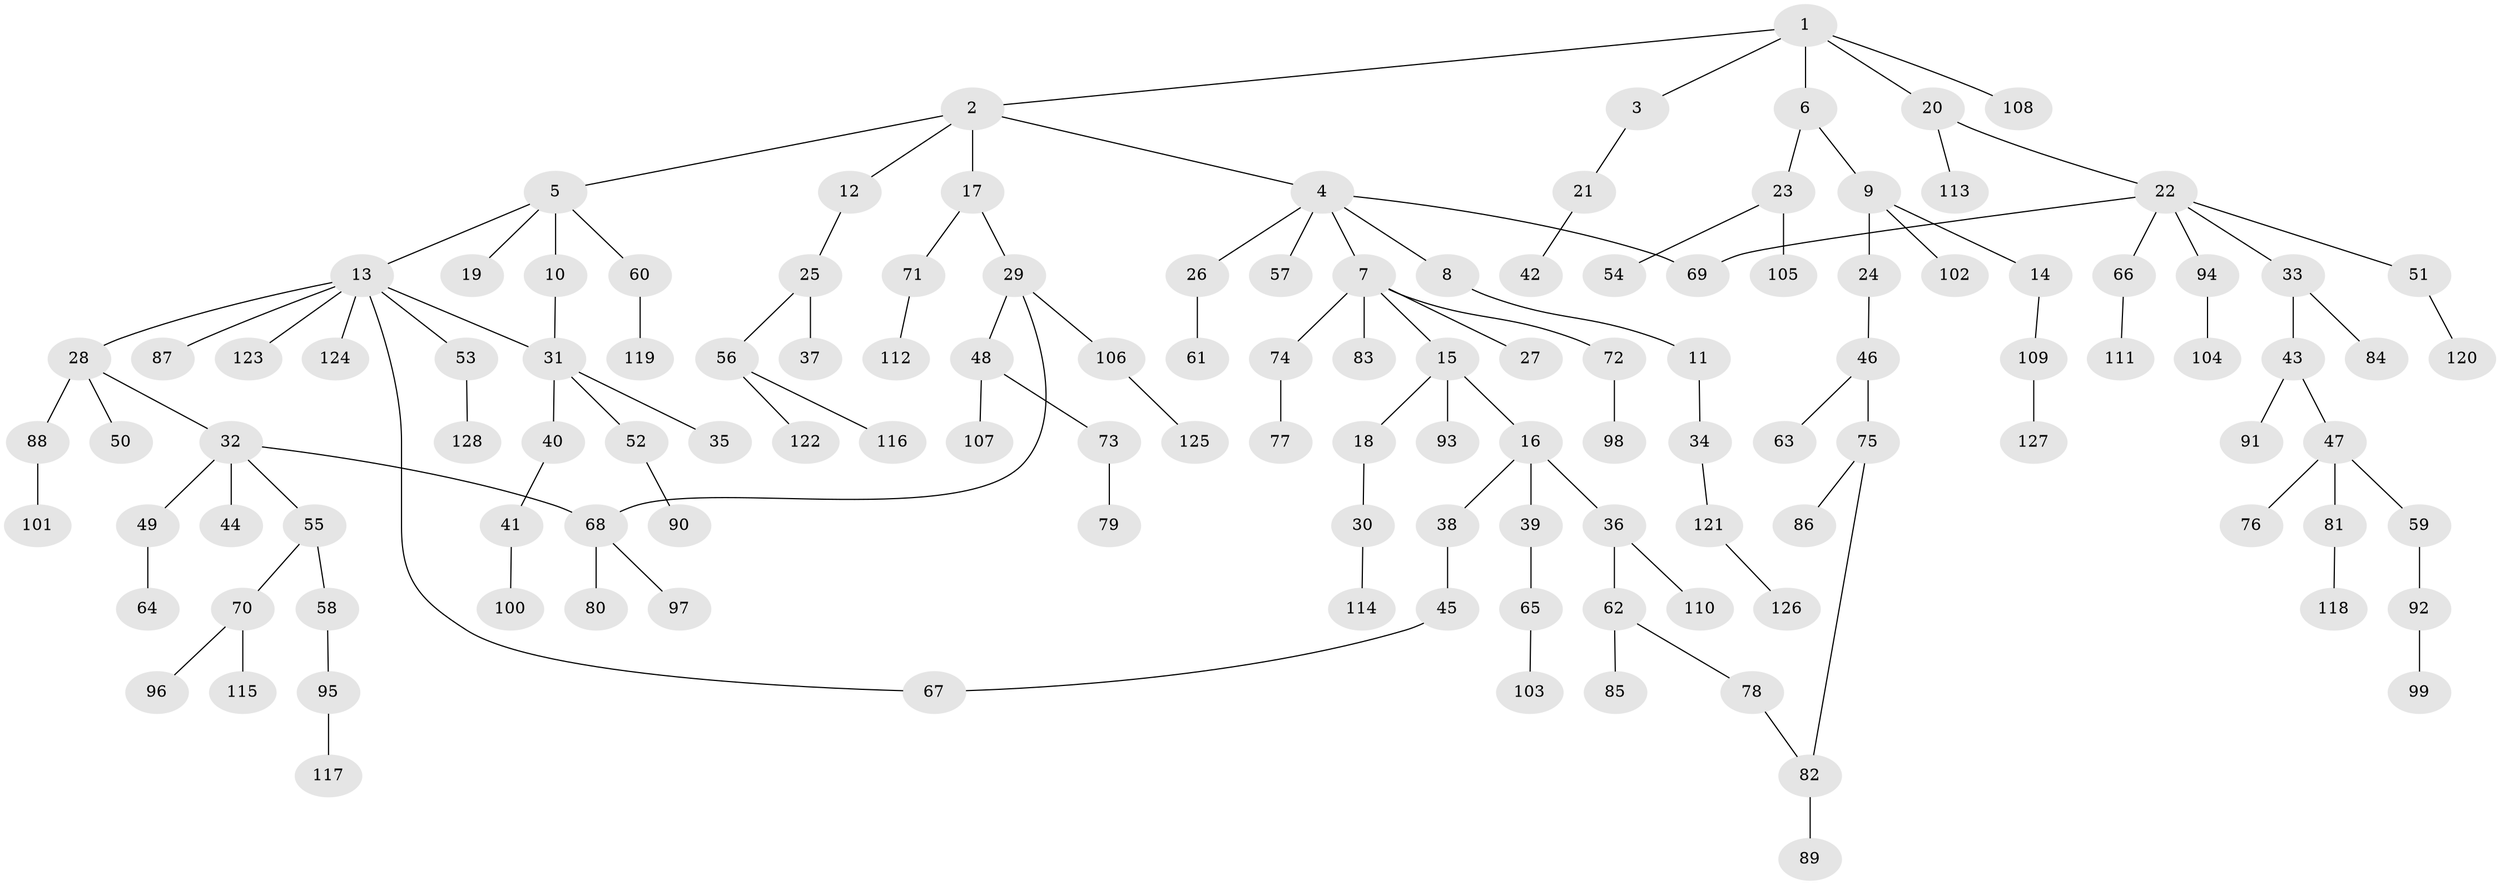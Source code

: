 // coarse degree distribution, {3: 0.1346153846153846, 5: 0.038461538461538464, 4: 0.057692307692307696, 2: 0.46153846153846156, 6: 0.019230769230769232, 1: 0.28846153846153844}
// Generated by graph-tools (version 1.1) at 2025/49/03/04/25 22:49:00]
// undirected, 128 vertices, 132 edges
graph export_dot {
  node [color=gray90,style=filled];
  1;
  2;
  3;
  4;
  5;
  6;
  7;
  8;
  9;
  10;
  11;
  12;
  13;
  14;
  15;
  16;
  17;
  18;
  19;
  20;
  21;
  22;
  23;
  24;
  25;
  26;
  27;
  28;
  29;
  30;
  31;
  32;
  33;
  34;
  35;
  36;
  37;
  38;
  39;
  40;
  41;
  42;
  43;
  44;
  45;
  46;
  47;
  48;
  49;
  50;
  51;
  52;
  53;
  54;
  55;
  56;
  57;
  58;
  59;
  60;
  61;
  62;
  63;
  64;
  65;
  66;
  67;
  68;
  69;
  70;
  71;
  72;
  73;
  74;
  75;
  76;
  77;
  78;
  79;
  80;
  81;
  82;
  83;
  84;
  85;
  86;
  87;
  88;
  89;
  90;
  91;
  92;
  93;
  94;
  95;
  96;
  97;
  98;
  99;
  100;
  101;
  102;
  103;
  104;
  105;
  106;
  107;
  108;
  109;
  110;
  111;
  112;
  113;
  114;
  115;
  116;
  117;
  118;
  119;
  120;
  121;
  122;
  123;
  124;
  125;
  126;
  127;
  128;
  1 -- 2;
  1 -- 3;
  1 -- 6;
  1 -- 20;
  1 -- 108;
  2 -- 4;
  2 -- 5;
  2 -- 12;
  2 -- 17;
  3 -- 21;
  4 -- 7;
  4 -- 8;
  4 -- 26;
  4 -- 57;
  4 -- 69;
  5 -- 10;
  5 -- 13;
  5 -- 19;
  5 -- 60;
  6 -- 9;
  6 -- 23;
  7 -- 15;
  7 -- 27;
  7 -- 72;
  7 -- 74;
  7 -- 83;
  8 -- 11;
  9 -- 14;
  9 -- 24;
  9 -- 102;
  10 -- 31;
  11 -- 34;
  12 -- 25;
  13 -- 28;
  13 -- 53;
  13 -- 87;
  13 -- 123;
  13 -- 124;
  13 -- 67;
  13 -- 31;
  14 -- 109;
  15 -- 16;
  15 -- 18;
  15 -- 93;
  16 -- 36;
  16 -- 38;
  16 -- 39;
  17 -- 29;
  17 -- 71;
  18 -- 30;
  20 -- 22;
  20 -- 113;
  21 -- 42;
  22 -- 33;
  22 -- 51;
  22 -- 66;
  22 -- 69;
  22 -- 94;
  23 -- 54;
  23 -- 105;
  24 -- 46;
  25 -- 37;
  25 -- 56;
  26 -- 61;
  28 -- 32;
  28 -- 50;
  28 -- 88;
  29 -- 48;
  29 -- 68;
  29 -- 106;
  30 -- 114;
  31 -- 35;
  31 -- 40;
  31 -- 52;
  32 -- 44;
  32 -- 49;
  32 -- 55;
  32 -- 68;
  33 -- 43;
  33 -- 84;
  34 -- 121;
  36 -- 62;
  36 -- 110;
  38 -- 45;
  39 -- 65;
  40 -- 41;
  41 -- 100;
  43 -- 47;
  43 -- 91;
  45 -- 67;
  46 -- 63;
  46 -- 75;
  47 -- 59;
  47 -- 76;
  47 -- 81;
  48 -- 73;
  48 -- 107;
  49 -- 64;
  51 -- 120;
  52 -- 90;
  53 -- 128;
  55 -- 58;
  55 -- 70;
  56 -- 116;
  56 -- 122;
  58 -- 95;
  59 -- 92;
  60 -- 119;
  62 -- 78;
  62 -- 85;
  65 -- 103;
  66 -- 111;
  68 -- 80;
  68 -- 97;
  70 -- 96;
  70 -- 115;
  71 -- 112;
  72 -- 98;
  73 -- 79;
  74 -- 77;
  75 -- 86;
  75 -- 82;
  78 -- 82;
  81 -- 118;
  82 -- 89;
  88 -- 101;
  92 -- 99;
  94 -- 104;
  95 -- 117;
  106 -- 125;
  109 -- 127;
  121 -- 126;
}
